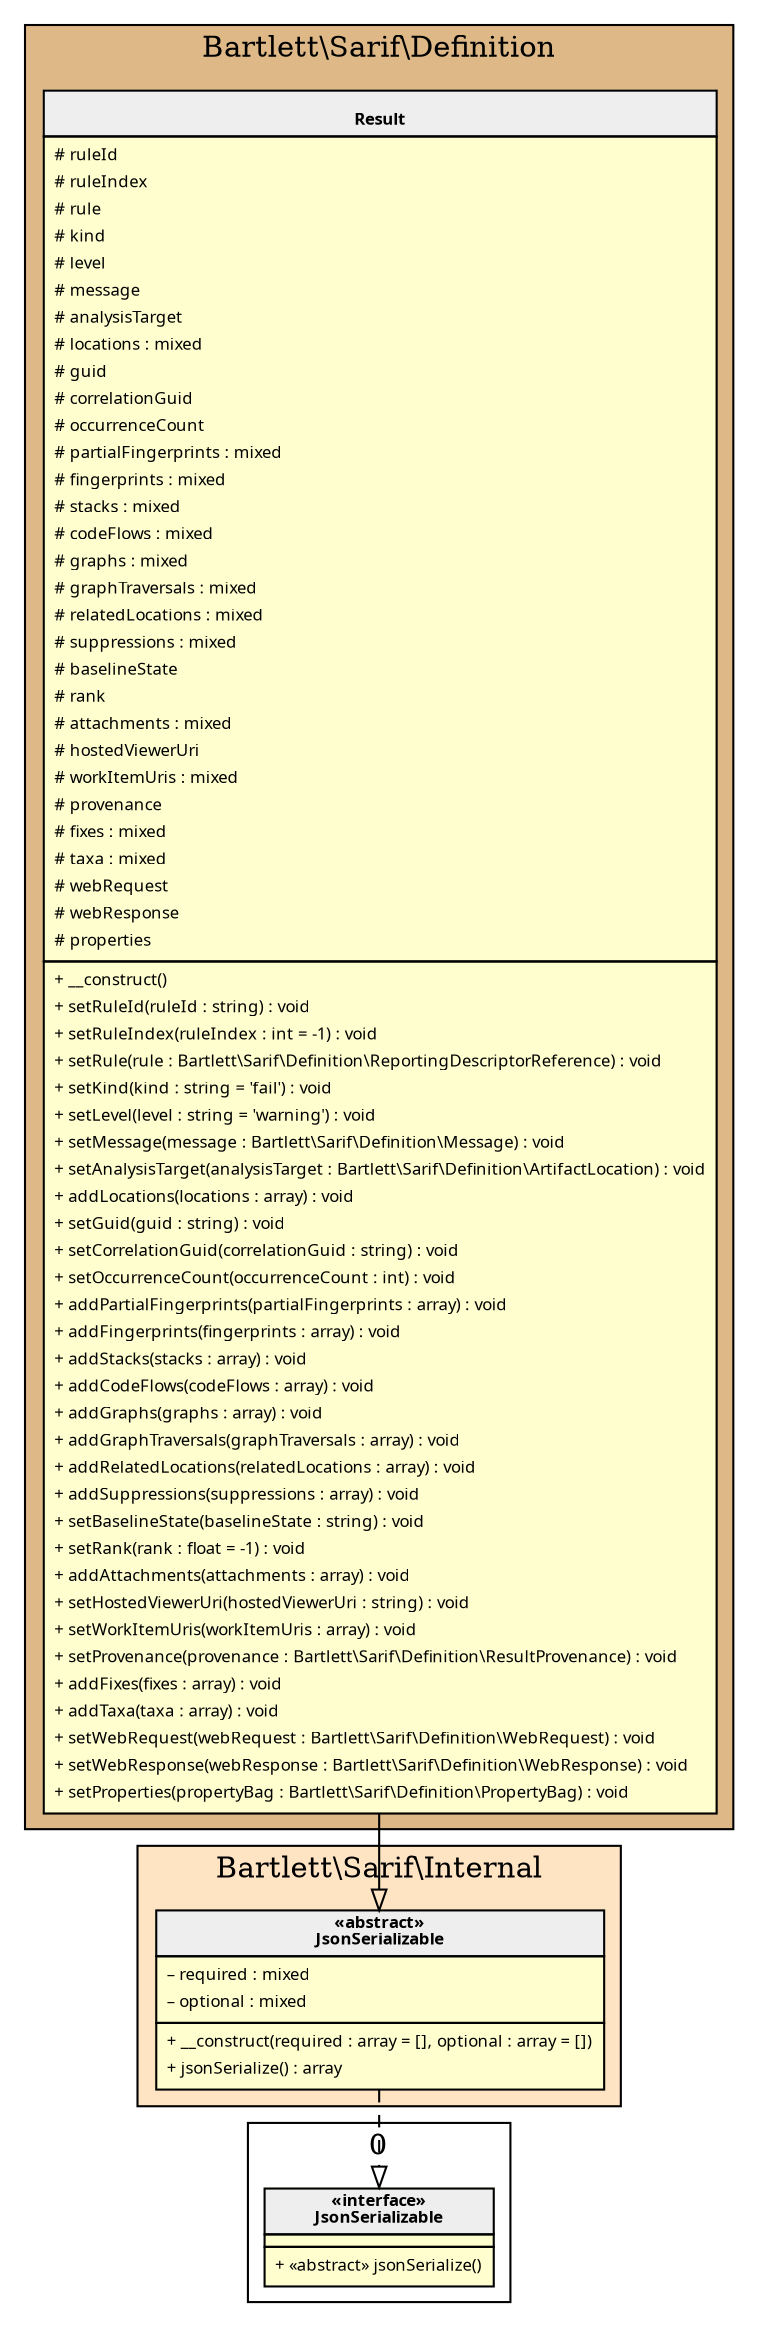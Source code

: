 digraph {
  graph [name="G" overlap="false" rankdir="TB" bgcolor="transparent"]
  node [fontname="Verdana" fontsize=8 shape="none" margin=0 fillcolor="#FEFECE" style="filled"]
  edge [fontname="Verdana" fontsize=8]
  subgraph cluster_0 {
    graph [bgcolor="BurlyWood"]
    label = "Bartlett\\Sarif\\Definition"
    "Bartlett\\Sarif\\Definition\\Result" [shape="none" label=<
<table cellspacing="0" border="0" cellborder="1">
    <tr><td bgcolor="#eeeeee"><b><br/>Result</b></td></tr>
    <tr><td><table border="0" cellspacing="0" cellpadding="2">
    <tr><td align="left"># ruleId</td></tr>
    <tr><td align="left"># ruleIndex</td></tr>
    <tr><td align="left"># rule</td></tr>
    <tr><td align="left"># kind</td></tr>
    <tr><td align="left"># level</td></tr>
    <tr><td align="left"># message</td></tr>
    <tr><td align="left"># analysisTarget</td></tr>
    <tr><td align="left"># locations : mixed</td></tr>
    <tr><td align="left"># guid</td></tr>
    <tr><td align="left"># correlationGuid</td></tr>
    <tr><td align="left"># occurrenceCount</td></tr>
    <tr><td align="left"># partialFingerprints : mixed</td></tr>
    <tr><td align="left"># fingerprints : mixed</td></tr>
    <tr><td align="left"># stacks : mixed</td></tr>
    <tr><td align="left"># codeFlows : mixed</td></tr>
    <tr><td align="left"># graphs : mixed</td></tr>
    <tr><td align="left"># graphTraversals : mixed</td></tr>
    <tr><td align="left"># relatedLocations : mixed</td></tr>
    <tr><td align="left"># suppressions : mixed</td></tr>
    <tr><td align="left"># baselineState</td></tr>
    <tr><td align="left"># rank</td></tr>
    <tr><td align="left"># attachments : mixed</td></tr>
    <tr><td align="left"># hostedViewerUri</td></tr>
    <tr><td align="left"># workItemUris : mixed</td></tr>
    <tr><td align="left"># provenance</td></tr>
    <tr><td align="left"># fixes : mixed</td></tr>
    <tr><td align="left"># taxa : mixed</td></tr>
    <tr><td align="left"># webRequest</td></tr>
    <tr><td align="left"># webResponse</td></tr>
    <tr><td align="left"># properties</td></tr>
</table></td></tr>
    <tr><td><table border="0" cellspacing="0" cellpadding="2">
    <tr><td align="left">+ __construct()</td></tr>
    <tr><td align="left">+ setRuleId(ruleId : string) : void</td></tr>
    <tr><td align="left">+ setRuleIndex(ruleIndex : int = -1) : void</td></tr>
    <tr><td align="left">+ setRule(rule : Bartlett\\Sarif\\Definition\\ReportingDescriptorReference) : void</td></tr>
    <tr><td align="left">+ setKind(kind : string = 'fail') : void</td></tr>
    <tr><td align="left">+ setLevel(level : string = 'warning') : void</td></tr>
    <tr><td align="left">+ setMessage(message : Bartlett\\Sarif\\Definition\\Message) : void</td></tr>
    <tr><td align="left">+ setAnalysisTarget(analysisTarget : Bartlett\\Sarif\\Definition\\ArtifactLocation) : void</td></tr>
    <tr><td align="left">+ addLocations(locations : array) : void</td></tr>
    <tr><td align="left">+ setGuid(guid : string) : void</td></tr>
    <tr><td align="left">+ setCorrelationGuid(correlationGuid : string) : void</td></tr>
    <tr><td align="left">+ setOccurrenceCount(occurrenceCount : int) : void</td></tr>
    <tr><td align="left">+ addPartialFingerprints(partialFingerprints : array) : void</td></tr>
    <tr><td align="left">+ addFingerprints(fingerprints : array) : void</td></tr>
    <tr><td align="left">+ addStacks(stacks : array) : void</td></tr>
    <tr><td align="left">+ addCodeFlows(codeFlows : array) : void</td></tr>
    <tr><td align="left">+ addGraphs(graphs : array) : void</td></tr>
    <tr><td align="left">+ addGraphTraversals(graphTraversals : array) : void</td></tr>
    <tr><td align="left">+ addRelatedLocations(relatedLocations : array) : void</td></tr>
    <tr><td align="left">+ addSuppressions(suppressions : array) : void</td></tr>
    <tr><td align="left">+ setBaselineState(baselineState : string) : void</td></tr>
    <tr><td align="left">+ setRank(rank : float = -1) : void</td></tr>
    <tr><td align="left">+ addAttachments(attachments : array) : void</td></tr>
    <tr><td align="left">+ setHostedViewerUri(hostedViewerUri : string) : void</td></tr>
    <tr><td align="left">+ setWorkItemUris(workItemUris : array) : void</td></tr>
    <tr><td align="left">+ setProvenance(provenance : Bartlett\\Sarif\\Definition\\ResultProvenance) : void</td></tr>
    <tr><td align="left">+ addFixes(fixes : array) : void</td></tr>
    <tr><td align="left">+ addTaxa(taxa : array) : void</td></tr>
    <tr><td align="left">+ setWebRequest(webRequest : Bartlett\\Sarif\\Definition\\WebRequest) : void</td></tr>
    <tr><td align="left">+ setWebResponse(webResponse : Bartlett\\Sarif\\Definition\\WebResponse) : void</td></tr>
    <tr><td align="left">+ setProperties(propertyBag : Bartlett\\Sarif\\Definition\\PropertyBag) : void</td></tr>
</table></td></tr>
</table>>]
  }
  subgraph cluster_1 {
    graph [bgcolor="Bisque"]
    label = "Bartlett\\Sarif\\Internal"
    "Bartlett\\Sarif\\Internal\\JsonSerializable" [shape="none" label=<
<table cellspacing="0" border="0" cellborder="1">
    <tr><td bgcolor="#eeeeee"><b>«abstract»<br/>JsonSerializable</b></td></tr>
    <tr><td><table border="0" cellspacing="0" cellpadding="2">
    <tr><td align="left">– required : mixed</td></tr>
    <tr><td align="left">– optional : mixed</td></tr>
</table></td></tr>
    <tr><td><table border="0" cellspacing="0" cellpadding="2">
    <tr><td align="left">+ __construct(required : array = [], optional : array = [])</td></tr>
    <tr><td align="left">+ jsonSerialize() : array</td></tr>
</table></td></tr>
</table>>]
  }
  subgraph cluster_2 {
    label = 0
    "JsonSerializable" [shape="none" label=<
<table cellspacing="0" border="0" cellborder="1">
    <tr><td bgcolor="#eeeeee"><b>«interface»<br/>JsonSerializable</b></td></tr>
    <tr><td></td></tr>
    <tr><td><table border="0" cellspacing="0" cellpadding="2">
    <tr><td align="left">+ «abstract» jsonSerialize()</td></tr>
</table></td></tr>
</table>>]
  }
  "Bartlett\\Sarif\\Internal\\JsonSerializable" -> "JsonSerializable" [arrowhead="empty" style="dashed"]
  "Bartlett\\Sarif\\Definition\\Result" -> "Bartlett\\Sarif\\Internal\\JsonSerializable" [arrowhead="empty" style="filled"]
}
